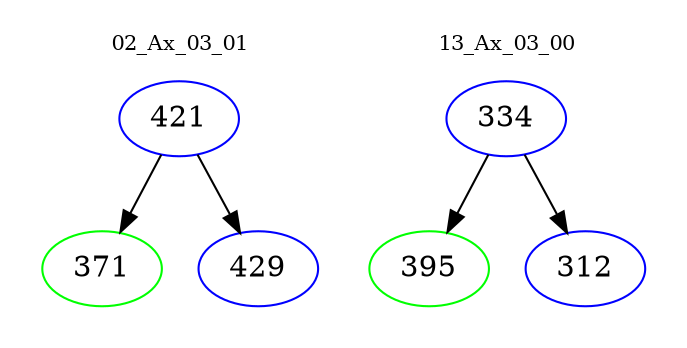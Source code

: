 digraph{
subgraph cluster_0 {
color = white
label = "02_Ax_03_01";
fontsize=10;
T0_421 [label="421", color="blue"]
T0_421 -> T0_371 [color="black"]
T0_371 [label="371", color="green"]
T0_421 -> T0_429 [color="black"]
T0_429 [label="429", color="blue"]
}
subgraph cluster_1 {
color = white
label = "13_Ax_03_00";
fontsize=10;
T1_334 [label="334", color="blue"]
T1_334 -> T1_395 [color="black"]
T1_395 [label="395", color="green"]
T1_334 -> T1_312 [color="black"]
T1_312 [label="312", color="blue"]
}
}

